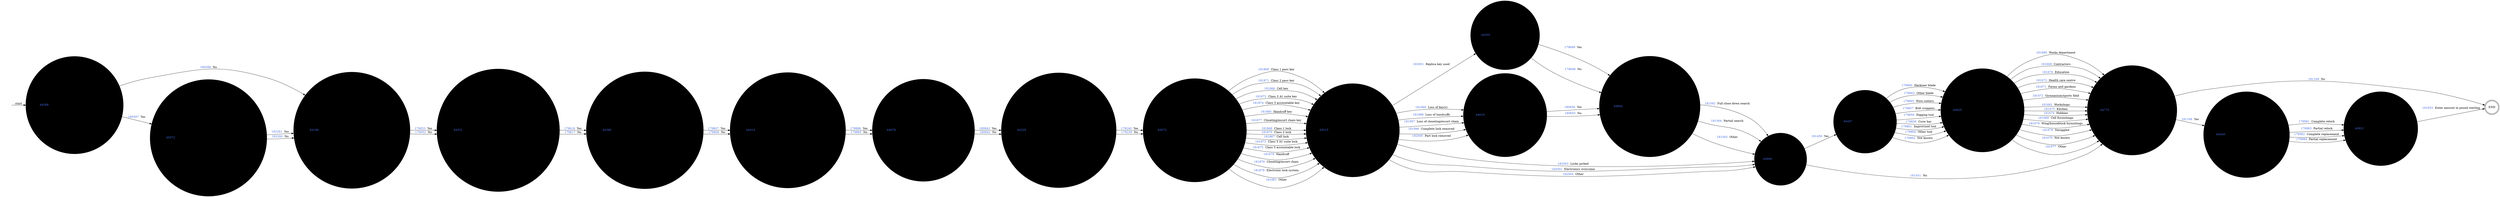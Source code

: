 digraph OLD_KEY_LOCK_INCIDENT {
  rankdir=LR;
  node [shape = circle];
  START_NODE [label="", shape=none];
  START_NODE -> 44598 [label = "start"];
  END_NODE [label="END", shape="doublecircle"];
  44166 [label = < <FONT COLOR="royalblue">44166 </FONT> Has any prosecution taken place or is any pending? >, style="filled", color="#DDD"];
  44166 -> 44331 [label = < <FONT COLOR="royalblue">179053 </FONT> Yes >, style="filled", color="#DDD"];
  44166 -> 44331 [label = < <FONT COLOR="royalblue">179052 </FONT> No >, style="filled", color="#DDD"];
  44228 [label = < <FONT COLOR="royalblue">44228 </FONT> Has the prison service press office been informed? >, style="filled", color="#DDD"];
  44228 -> 44972 [label = < <FONT COLOR="royalblue">179240 </FONT> Yes >, style="filled", color="#DDD"];
  44228 -> 44972 [label = < <FONT COLOR="royalblue">179239 </FONT> No >, style="filled", color="#DDD"];
  44331 [label = < <FONT COLOR="royalblue">44331 </FONT> Is the incident the subject of an internal investigation? >, style="filled", color="#DDD"];
  44331 -> 44386 [label = < <FONT COLOR="royalblue">179618 </FONT> Yes >, style="filled", color="#DDD"];
  44331 -> 44386 [label = < <FONT COLOR="royalblue">179617 </FONT> No >, style="filled", color="#DDD"];
  44355 [label = < <FONT COLOR="royalblue">44355 </FONT> Has a replica been found? >, style="filled", color="#DDD"];
  44355 -> 44894 [label = < <FONT COLOR="royalblue">179699 </FONT> Yes >, style="filled", color="#DDD"];
  44355 -> 44894 [label = < <FONT COLOR="royalblue">179698 </FONT> No >, style="filled", color="#DDD"];
  44386 [label = < <FONT COLOR="royalblue">44386 </FONT> Is the incident subject to a governor's adjudication? >, style="filled", color="#DDD"];
  44386 -> 44414 [label = < <FONT COLOR="royalblue">179807 </FONT> Yes >, style="filled", color="#DDD"];
  44386 -> 44414 [label = < <FONT COLOR="royalblue">179806 </FONT> No >, style="filled", color="#DDD"];
  44407 [label = < <FONT COLOR="royalblue">44407 </FONT> What tools were used? >, style="filled", color="#DDD"];
  44407 -> 44925 [label = < <FONT COLOR="royalblue">179860 </FONT> Hacksaw blade >, style="filled", color="#DDD"];
  44407 -> 44925 [label = < <FONT COLOR="royalblue">179863 </FONT> Other blade >, style="filled", color="#DDD"];
  44407 -> 44925 [label = < <FONT COLOR="royalblue">179865 </FONT> Wire cutters >, style="filled", color="#DDD"];
  44407 -> 44925 [label = < <FONT COLOR="royalblue">179857 </FONT> Bolt croppers >, style="filled", color="#DDD"];
  44407 -> 44925 [label = < <FONT COLOR="royalblue">179859 </FONT> Digging tool >, style="filled", color="#DDD"];
  44407 -> 44925 [label = < <FONT COLOR="royalblue">179858 </FONT> Crow bar >, style="filled", color="#DDD"];
  44407 -> 44925 [label = < <FONT COLOR="royalblue">179861 </FONT> Improvised tool >, style="filled", color="#DDD"];
  44407 -> 44925 [label = < <FONT COLOR="royalblue">179864 </FONT> Other tool >, style="filled", color="#DDD"];
  44407 -> 44925 [label = < <FONT COLOR="royalblue">179862 </FONT> Not known >, style="filled", color="#DDD"];
  44414 [label = < <FONT COLOR="royalblue">44414 </FONT> Is any member of staff facing disciplinary charges? >, style="filled", color="#DDD"];
  44414 -> 44678 [label = < <FONT COLOR="royalblue">179886 </FONT> Yes >, style="filled", color="#DDD"];
  44414 -> 44678 [label = < <FONT COLOR="royalblue">179885 </FONT> No >, style="filled", color="#DDD"];
  44449 [label = < <FONT COLOR="royalblue">44449 </FONT> Describe the remedial action taken >, style="filled", color="#DDD"];
  44449 -> 44921 [label = < <FONT COLOR="royalblue">179981 </FONT> Complete relock >, style="filled", color="#DDD"];
  44449 -> 44921 [label = < <FONT COLOR="royalblue">179983 </FONT> Partial relock >, style="filled", color="#DDD"];
  44449 -> 44921 [label = < <FONT COLOR="royalblue">179982 </FONT> Complete replacement >, style="filled", color="#DDD"];
  44449 -> 44921 [label = < <FONT COLOR="royalblue">179984 </FONT> Partial replacement >, style="filled", color="#DDD"];
  44598 [label = < <FONT COLOR="royalblue">44598 </FONT> Were the police informed of the incident? >, style="filled", color="#DDD"];
  44598 -> 45072 [label = < <FONT COLOR="royalblue">180597 </FONT> Yes >, style="filled", color="#DDD"];
  44598 -> 44166 [label = < <FONT COLOR="royalblue">180598 </FONT> No >, style="filled", color="#DDD"];
  44619 [label = < <FONT COLOR="royalblue">44619 </FONT> Have the lost item(s) been found? >, style="filled", color="#DDD"];
  44619 -> 44894 [label = < <FONT COLOR="royalblue">180656 </FONT> Yes >, style="filled", color="#DDD"];
  44619 -> 44894 [label = < <FONT COLOR="royalblue">180655 </FONT> No >, style="filled", color="#DDD"];
  44678 [label = < <FONT COLOR="royalblue">44678 </FONT> Is there any media interest in this incident? >, style="filled", color="#DDD"];
  44678 -> 44228 [label = < <FONT COLOR="royalblue">180843 </FONT> Yes >, style="filled", color="#DDD"];
  44678 -> 44228 [label = < <FONT COLOR="royalblue">180842 </FONT> No >, style="filled", color="#DDD"];
  44775 [label = < <FONT COLOR="royalblue">44775 </FONT> Has any remedial action been taken? >, style="filled", color="#DDD"];
  44775 -> 44449 [label = < <FONT COLOR="royalblue">181168 </FONT> Yes >, style="filled", color="#DDD"];
  44775 -> END_NODE [label = < <FONT COLOR="royalblue">181169 </FONT> No >, style="filled", color="#DDD"];
  44866 [label = < <FONT COLOR="royalblue">44866 </FONT> Were tools used? >, style="filled", color="#DDD"];
  44866 -> 44407 [label = < <FONT COLOR="royalblue">181450 </FONT> Yes >, style="filled", color="#DDD"];
  44866 -> 44775 [label = < <FONT COLOR="royalblue">181451 </FONT> No >, style="filled", color="#DDD"];
  44894 [label = < <FONT COLOR="royalblue">44894 </FONT> What action was taken to find these items? >, style="filled", color="#DDD"];
  44894 -> 44866 [label = < <FONT COLOR="royalblue">181562 </FONT> Full close down search >, style="filled", color="#DDD"];
  44894 -> 44866 [label = < <FONT COLOR="royalblue">181564 </FONT> Partial search >, style="filled", color="#DDD"];
  44894 -> 44866 [label = < <FONT COLOR="royalblue">181563 </FONT> Other >, style="filled", color="#DDD"];
  44921 [label = < <FONT COLOR="royalblue">44921 </FONT> Estimated cost of this action >, style="filled", color="#DDD"];
  44921 -> END_NODE [label = < <FONT COLOR="royalblue">181652 </FONT> Enter amount in pound sterling >, style="filled", color="#DDD"];
  44925 [label = < <FONT COLOR="royalblue">44925 </FONT> What was the source of the tools? >, style="filled", color="#DDD"];
  44925 -> 44775 [label = < <FONT COLOR="royalblue">181680 </FONT> Works department >, style="filled", color="#DDD"];
  44925 -> 44775 [label = < <FONT COLOR="royalblue">181669 </FONT> Contractors >, style="filled", color="#DDD"];
  44925 -> 44775 [label = < <FONT COLOR="royalblue">181670 </FONT> Education >, style="filled", color="#DDD"];
  44925 -> 44775 [label = < <FONT COLOR="royalblue">181673 </FONT> Health care centre >, style="filled", color="#DDD"];
  44925 -> 44775 [label = < <FONT COLOR="royalblue">181671 </FONT> Farms and gardens >, style="filled", color="#DDD"];
  44925 -> 44775 [label = < <FONT COLOR="royalblue">181672 </FONT> Gymnasium/sports field >, style="filled", color="#DDD"];
  44925 -> 44775 [label = < <FONT COLOR="royalblue">181681 </FONT> Workshops >, style="filled", color="#DDD"];
  44925 -> 44775 [label = < <FONT COLOR="royalblue">181675 </FONT> Kitchen >, style="filled", color="#DDD"];
  44925 -> 44775 [label = < <FONT COLOR="royalblue">181674 </FONT> Hobbies >, style="filled", color="#DDD"];
  44925 -> 44775 [label = < <FONT COLOR="royalblue">181668 </FONT> Cell furnishings >, style="filled", color="#DDD"];
  44925 -> 44775 [label = < <FONT COLOR="royalblue">181679 </FONT> Wing/houseblock furnishings >, style="filled", color="#DDD"];
  44925 -> 44775 [label = < <FONT COLOR="royalblue">181678 </FONT> Smuggled >, style="filled", color="#DDD"];
  44925 -> 44775 [label = < <FONT COLOR="royalblue">181676 </FONT> Not known >, style="filled", color="#DDD"];
  44925 -> 44775 [label = < <FONT COLOR="royalblue">181677 </FONT> Other >, style="filled", color="#DDD"];
  44972 [label = < <FONT COLOR="royalblue">44972 </FONT> Describe the type of key or lock compromise >, style="filled", color="#DDD"];
  44972 -> 45015 [label = < <FONT COLOR="royalblue">181869 </FONT> Class 1 pass key >, style="filled", color="#DDD"];
  44972 -> 45015 [label = < <FONT COLOR="royalblue">181871 </FONT> Class 2 pass key >, style="filled", color="#DDD"];
  44972 -> 45015 [label = < <FONT COLOR="royalblue">181866 </FONT> Cell key >, style="filled", color="#DDD"];
  44972 -> 45015 [label = < <FONT COLOR="royalblue">181872 </FONT> Class 3 A1 suite key >, style="filled", color="#DDD"];
  44972 -> 45015 [label = < <FONT COLOR="royalblue">181874 </FONT> Class 3 accountable key >, style="filled", color="#DDD"];
  44972 -> 45015 [label = < <FONT COLOR="royalblue">181880 </FONT> Handcuff key >, style="filled", color="#DDD"];
  44972 -> 45015 [label = < <FONT COLOR="royalblue">181877 </FONT> Closeting/escort chain key >, style="filled", color="#DDD"];
  44972 -> 45015 [label = < <FONT COLOR="royalblue">181868 </FONT> Class 1 lock >, style="filled", color="#DDD"];
  44972 -> 45015 [label = < <FONT COLOR="royalblue">181870 </FONT> Class 2 lock >, style="filled", color="#DDD"];
  44972 -> 45015 [label = < <FONT COLOR="royalblue">181867 </FONT> Cell lock >, style="filled", color="#DDD"];
  44972 -> 45015 [label = < <FONT COLOR="royalblue">181873 </FONT> Class 3 A1 suite lock >, style="filled", color="#DDD"];
  44972 -> 45015 [label = < <FONT COLOR="royalblue">181875 </FONT> Class 3 accountable lock >, style="filled", color="#DDD"];
  44972 -> 45015 [label = < <FONT COLOR="royalblue">181879 </FONT> Handcuff >, style="filled", color="#DDD"];
  44972 -> 45015 [label = < <FONT COLOR="royalblue">181876 </FONT> Closeting/escort chain >, style="filled", color="#DDD"];
  44972 -> 45015 [label = < <FONT COLOR="royalblue">181878 </FONT> Electronic lock system >, style="filled", color="#DDD"];
  44972 -> 45015 [label = < <FONT COLOR="royalblue">181881 </FONT> Other >, style="filled", color="#DDD"];
  45015 [label = < <FONT COLOR="royalblue">45015 </FONT> Describe the nature of the compromise >, style="filled", color="#DDD"];
  45015 -> 44619 [label = < <FONT COLOR="royalblue">181999 </FONT> Loss of key(s) >, style="filled", color="#DDD"];
  45015 -> 44619 [label = < <FONT COLOR="royalblue">181998 </FONT> Loss of handcuffs >, style="filled", color="#DDD"];
  45015 -> 44619 [label = < <FONT COLOR="royalblue">181997 </FONT> Loss of closeting/escort chain >, style="filled", color="#DDD"];
  45015 -> 44619 [label = < <FONT COLOR="royalblue">181996 </FONT> Complete lock removed >, style="filled", color="#DDD"];
  45015 -> 44619 [label = < <FONT COLOR="royalblue">182000 </FONT> Part lock removed >, style="filled", color="#DDD"];
  45015 -> 44355 [label = < <FONT COLOR="royalblue">182001 </FONT> Replica key used >, style="filled", color="#DDD"];
  45015 -> 44866 [label = < <FONT COLOR="royalblue">182003 </FONT> Locks picked >, style="filled", color="#DDD"];
  45015 -> 44866 [label = < <FONT COLOR="royalblue">182002 </FONT> Electronics overcome >, style="filled", color="#DDD"];
  45015 -> 44866 [label = < <FONT COLOR="royalblue">182004 </FONT> Other >, style="filled", color="#DDD"];
  45072 [label = < <FONT COLOR="royalblue">45072 </FONT> Is the incident the subject of a police investigation? >, style="filled", color="#DDD"];
  45072 -> 44166 [label = < <FONT COLOR="royalblue">182261 </FONT> Yes >, style="filled", color="#DDD"];
  45072 -> 44166 [label = < <FONT COLOR="royalblue">182260 </FONT> No >, style="filled", color="#DDD"];
}
